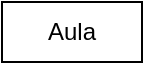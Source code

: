 <mxfile>
    <diagram id="FxF0EqCpehLT454fBjb7" name="Página-1">
        <mxGraphModel dx="794" dy="471" grid="1" gridSize="10" guides="1" tooltips="1" connect="1" arrows="1" fold="1" page="1" pageScale="1" pageWidth="827" pageHeight="1169" math="0" shadow="0">
            <root>
                <mxCell id="0"/>
                <mxCell id="1" parent="0"/>
                <mxCell id="2" value="Aula" style="rounded=0;whiteSpace=wrap;html=1;" vertex="1" parent="1">
                    <mxGeometry x="110" y="100" width="70" height="30" as="geometry"/>
                </mxCell>
            </root>
        </mxGraphModel>
    </diagram>
</mxfile>